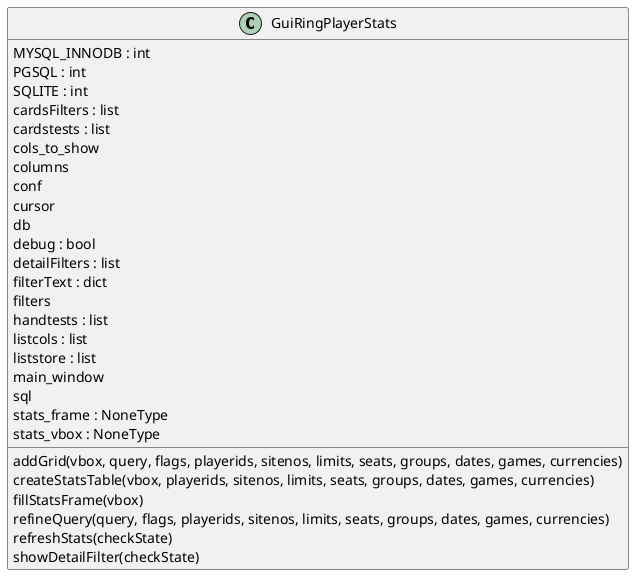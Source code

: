 @startuml classes
set namespaceSeparator none
class "GuiRingPlayerStats" as GuiRingPlayerStats.GuiRingPlayerStats {
  MYSQL_INNODB : int
  PGSQL : int
  SQLITE : int
  cardsFilters : list
  cardstests : list
  cols_to_show
  columns
  conf
  cursor
  db
  debug : bool
  detailFilters : list
  filterText : dict
  filters
  handtests : list
  listcols : list
  liststore : list
  main_window
  sql
  stats_frame : NoneType
  stats_vbox : NoneType
  addGrid(vbox, query, flags, playerids, sitenos, limits, seats, groups, dates, games, currencies)
  createStatsTable(vbox, playerids, sitenos, limits, seats, groups, dates, games, currencies)
  fillStatsFrame(vbox)
  refineQuery(query, flags, playerids, sitenos, limits, seats, groups, dates, games, currencies)
  refreshStats(checkState)
  showDetailFilter(checkState)
}
@enduml
